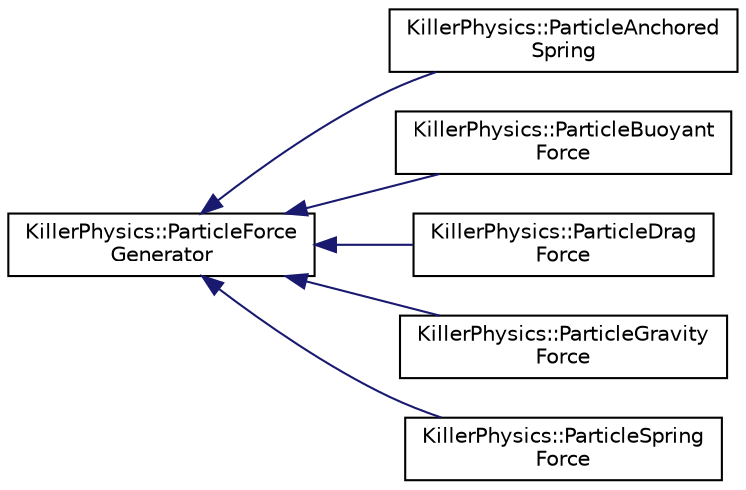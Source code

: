 digraph "Graphical Class Hierarchy"
{
  edge [fontname="Helvetica",fontsize="10",labelfontname="Helvetica",labelfontsize="10"];
  node [fontname="Helvetica",fontsize="10",shape=record];
  rankdir="LR";
  Node0 [label="KillerPhysics::ParticleForce\lGenerator",height=0.2,width=0.4,color="black", fillcolor="white", style="filled",URL="$class_killer_physics_1_1_particle_force_generator.html"];
  Node0 -> Node1 [dir="back",color="midnightblue",fontsize="10",style="solid",fontname="Helvetica"];
  Node1 [label="KillerPhysics::ParticleAnchored\lSpring",height=0.2,width=0.4,color="black", fillcolor="white", style="filled",URL="$class_killer_physics_1_1_particle_anchored_spring.html"];
  Node0 -> Node2 [dir="back",color="midnightblue",fontsize="10",style="solid",fontname="Helvetica"];
  Node2 [label="KillerPhysics::ParticleBuoyant\lForce",height=0.2,width=0.4,color="black", fillcolor="white", style="filled",URL="$class_killer_physics_1_1_particle_buoyant_force.html"];
  Node0 -> Node3 [dir="back",color="midnightblue",fontsize="10",style="solid",fontname="Helvetica"];
  Node3 [label="KillerPhysics::ParticleDrag\lForce",height=0.2,width=0.4,color="black", fillcolor="white", style="filled",URL="$class_killer_physics_1_1_particle_drag_force.html"];
  Node0 -> Node4 [dir="back",color="midnightblue",fontsize="10",style="solid",fontname="Helvetica"];
  Node4 [label="KillerPhysics::ParticleGravity\lForce",height=0.2,width=0.4,color="black", fillcolor="white", style="filled",URL="$class_killer_physics_1_1_particle_gravity_force.html"];
  Node0 -> Node5 [dir="back",color="midnightblue",fontsize="10",style="solid",fontname="Helvetica"];
  Node5 [label="KillerPhysics::ParticleSpring\lForce",height=0.2,width=0.4,color="black", fillcolor="white", style="filled",URL="$class_killer_physics_1_1_particle_spring_force.html"];
}
